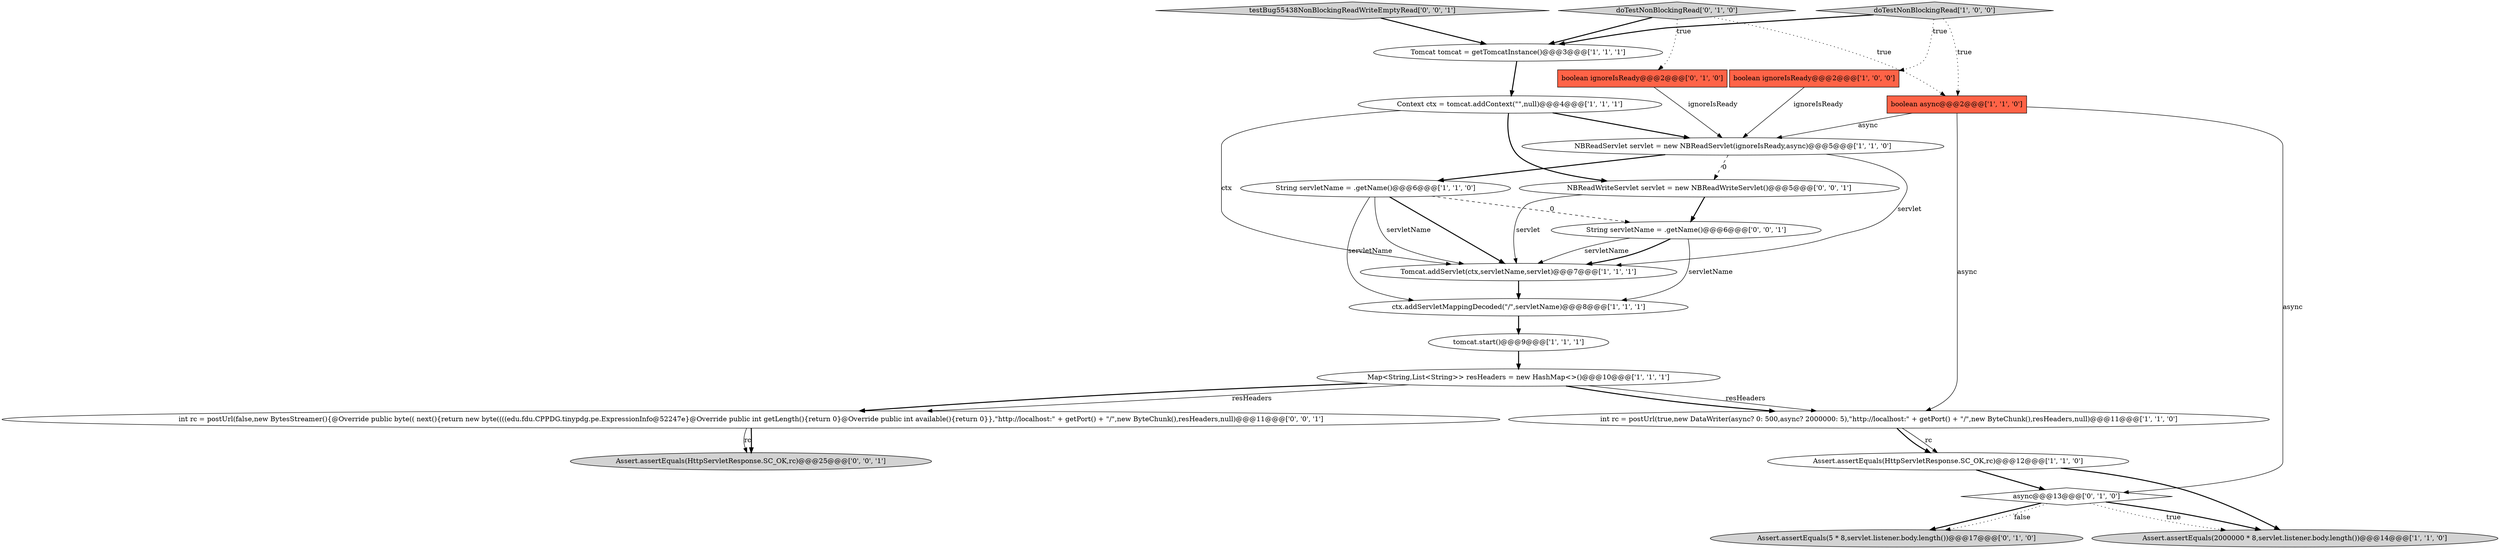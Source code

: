 digraph {
19 [style = filled, label = "testBug55438NonBlockingReadWriteEmptyRead['0', '0', '1']", fillcolor = lightgray, shape = diamond image = "AAA0AAABBB3BBB"];
0 [style = filled, label = "Assert.assertEquals(2000000 * 8,servlet.listener.body.length())@@@14@@@['1', '1', '0']", fillcolor = lightgray, shape = ellipse image = "AAA0AAABBB1BBB"];
12 [style = filled, label = "tomcat.start()@@@9@@@['1', '1', '1']", fillcolor = white, shape = ellipse image = "AAA0AAABBB1BBB"];
22 [style = filled, label = "NBReadWriteServlet servlet = new NBReadWriteServlet()@@@5@@@['0', '0', '1']", fillcolor = white, shape = ellipse image = "AAA0AAABBB3BBB"];
18 [style = filled, label = "int rc = postUrl(false,new BytesStreamer(){@Override public byte(( next(){return new byte((((edu.fdu.CPPDG.tinypdg.pe.ExpressionInfo@52247e}@Override public int getLength(){return 0}@Override public int available(){return 0}},\"http://localhost:\" + getPort() + \"/\",new ByteChunk(),resHeaders,null)@@@11@@@['0', '0', '1']", fillcolor = white, shape = ellipse image = "AAA0AAABBB3BBB"];
9 [style = filled, label = "Assert.assertEquals(HttpServletResponse.SC_OK,rc)@@@12@@@['1', '1', '0']", fillcolor = white, shape = ellipse image = "AAA0AAABBB1BBB"];
2 [style = filled, label = "Tomcat tomcat = getTomcatInstance()@@@3@@@['1', '1', '1']", fillcolor = white, shape = ellipse image = "AAA0AAABBB1BBB"];
21 [style = filled, label = "Assert.assertEquals(HttpServletResponse.SC_OK,rc)@@@25@@@['0', '0', '1']", fillcolor = lightgray, shape = ellipse image = "AAA0AAABBB3BBB"];
4 [style = filled, label = "ctx.addServletMappingDecoded(\"/\",servletName)@@@8@@@['1', '1', '1']", fillcolor = white, shape = ellipse image = "AAA0AAABBB1BBB"];
5 [style = filled, label = "doTestNonBlockingRead['1', '0', '0']", fillcolor = lightgray, shape = diamond image = "AAA0AAABBB1BBB"];
15 [style = filled, label = "Assert.assertEquals(5 * 8,servlet.listener.body.length())@@@17@@@['0', '1', '0']", fillcolor = lightgray, shape = ellipse image = "AAA1AAABBB2BBB"];
17 [style = filled, label = "boolean ignoreIsReady@@@2@@@['0', '1', '0']", fillcolor = tomato, shape = box image = "AAA0AAABBB2BBB"];
7 [style = filled, label = "String servletName = .getName()@@@6@@@['1', '1', '0']", fillcolor = white, shape = ellipse image = "AAA0AAABBB1BBB"];
20 [style = filled, label = "String servletName = .getName()@@@6@@@['0', '0', '1']", fillcolor = white, shape = ellipse image = "AAA0AAABBB3BBB"];
11 [style = filled, label = "Context ctx = tomcat.addContext(\"\",null)@@@4@@@['1', '1', '1']", fillcolor = white, shape = ellipse image = "AAA0AAABBB1BBB"];
13 [style = filled, label = "Map<String,List<String>> resHeaders = new HashMap<>()@@@10@@@['1', '1', '1']", fillcolor = white, shape = ellipse image = "AAA0AAABBB1BBB"];
14 [style = filled, label = "doTestNonBlockingRead['0', '1', '0']", fillcolor = lightgray, shape = diamond image = "AAA0AAABBB2BBB"];
16 [style = filled, label = "async@@@13@@@['0', '1', '0']", fillcolor = white, shape = diamond image = "AAA1AAABBB2BBB"];
6 [style = filled, label = "NBReadServlet servlet = new NBReadServlet(ignoreIsReady,async)@@@5@@@['1', '1', '0']", fillcolor = white, shape = ellipse image = "AAA0AAABBB1BBB"];
10 [style = filled, label = "boolean async@@@2@@@['1', '1', '0']", fillcolor = tomato, shape = box image = "AAA0AAABBB1BBB"];
8 [style = filled, label = "Tomcat.addServlet(ctx,servletName,servlet)@@@7@@@['1', '1', '1']", fillcolor = white, shape = ellipse image = "AAA0AAABBB1BBB"];
3 [style = filled, label = "int rc = postUrl(true,new DataWriter(async? 0: 500,async? 2000000: 5),\"http://localhost:\" + getPort() + \"/\",new ByteChunk(),resHeaders,null)@@@11@@@['1', '1', '0']", fillcolor = white, shape = ellipse image = "AAA0AAABBB1BBB"];
1 [style = filled, label = "boolean ignoreIsReady@@@2@@@['1', '0', '0']", fillcolor = tomato, shape = box image = "AAA0AAABBB1BBB"];
5->2 [style = bold, label=""];
13->18 [style = solid, label="resHeaders"];
11->22 [style = bold, label=""];
5->10 [style = dotted, label="true"];
17->6 [style = solid, label="ignoreIsReady"];
7->8 [style = bold, label=""];
3->9 [style = solid, label="rc"];
11->8 [style = solid, label="ctx"];
8->4 [style = bold, label=""];
6->8 [style = solid, label="servlet"];
2->11 [style = bold, label=""];
7->4 [style = solid, label="servletName"];
9->16 [style = bold, label=""];
7->20 [style = dashed, label="0"];
16->0 [style = bold, label=""];
16->15 [style = bold, label=""];
20->8 [style = bold, label=""];
9->0 [style = bold, label=""];
22->20 [style = bold, label=""];
11->6 [style = bold, label=""];
10->3 [style = solid, label="async"];
16->15 [style = dotted, label="false"];
7->8 [style = solid, label="servletName"];
6->22 [style = dashed, label="0"];
13->18 [style = bold, label=""];
12->13 [style = bold, label=""];
10->6 [style = solid, label="async"];
1->6 [style = solid, label="ignoreIsReady"];
10->16 [style = solid, label="async"];
13->3 [style = solid, label="resHeaders"];
18->21 [style = solid, label="rc"];
20->8 [style = solid, label="servletName"];
16->0 [style = dotted, label="true"];
22->8 [style = solid, label="servlet"];
3->9 [style = bold, label=""];
4->12 [style = bold, label=""];
14->10 [style = dotted, label="true"];
20->4 [style = solid, label="servletName"];
18->21 [style = bold, label=""];
13->3 [style = bold, label=""];
14->2 [style = bold, label=""];
5->1 [style = dotted, label="true"];
19->2 [style = bold, label=""];
6->7 [style = bold, label=""];
14->17 [style = dotted, label="true"];
}
